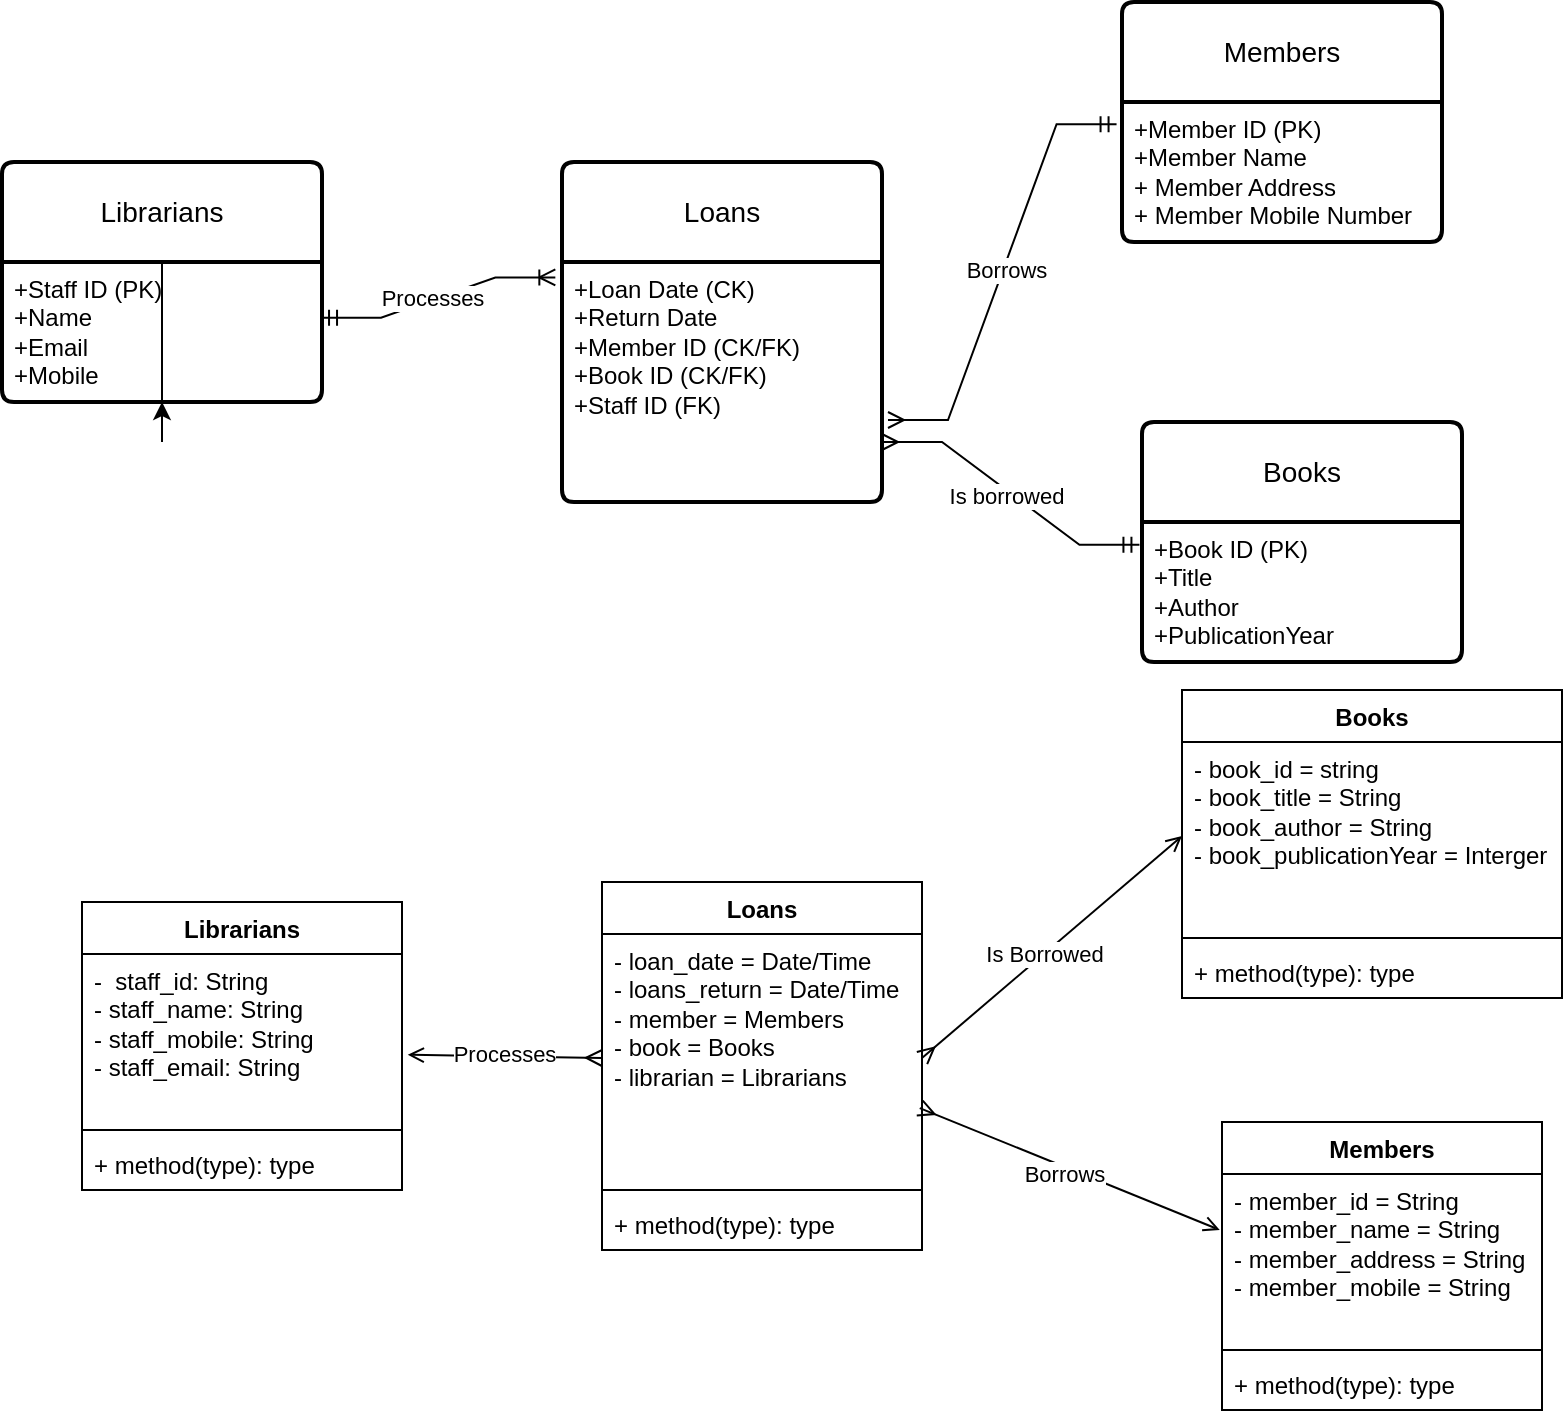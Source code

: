 <mxfile version="24.4.9" type="github">
  <diagram name="Page-1" id="D180ti1s9Xps1HlBHsWy">
    <mxGraphModel dx="955" dy="1644" grid="1" gridSize="10" guides="1" tooltips="1" connect="1" arrows="1" fold="1" page="1" pageScale="1" pageWidth="827" pageHeight="1169" math="0" shadow="0">
      <root>
        <mxCell id="0" />
        <mxCell id="1" parent="0" />
        <mxCell id="PecMlrZXPsWRhKTykcNn-11" style="edgeStyle=orthogonalEdgeStyle;rounded=0;orthogonalLoop=1;jettySize=auto;html=1;" edge="1" parent="1" source="PecMlrZXPsWRhKTykcNn-6" target="PecMlrZXPsWRhKTykcNn-5">
          <mxGeometry relative="1" as="geometry" />
        </mxCell>
        <mxCell id="PecMlrZXPsWRhKTykcNn-1" value="Members" style="swimlane;childLayout=stackLayout;horizontal=1;startSize=50;horizontalStack=0;rounded=1;fontSize=14;fontStyle=0;strokeWidth=2;resizeParent=0;resizeLast=1;shadow=0;dashed=0;align=center;arcSize=4;whiteSpace=wrap;html=1;" vertex="1" parent="1">
          <mxGeometry x="570" width="160" height="120" as="geometry" />
        </mxCell>
        <mxCell id="PecMlrZXPsWRhKTykcNn-2" value="+Member ID (PK)&lt;br&gt;+Member Name&lt;br&gt;+ Member Address&lt;div&gt;+ Member Mobile Number&lt;/div&gt;" style="align=left;strokeColor=none;fillColor=none;spacingLeft=4;fontSize=12;verticalAlign=top;resizable=0;rotatable=0;part=1;html=1;" vertex="1" parent="PecMlrZXPsWRhKTykcNn-1">
          <mxGeometry y="50" width="160" height="70" as="geometry" />
        </mxCell>
        <mxCell id="PecMlrZXPsWRhKTykcNn-3" value="Books" style="swimlane;childLayout=stackLayout;horizontal=1;startSize=50;horizontalStack=0;rounded=1;fontSize=14;fontStyle=0;strokeWidth=2;resizeParent=0;resizeLast=1;shadow=0;dashed=0;align=center;arcSize=4;whiteSpace=wrap;html=1;" vertex="1" parent="1">
          <mxGeometry x="580" y="210" width="160" height="120" as="geometry" />
        </mxCell>
        <mxCell id="PecMlrZXPsWRhKTykcNn-4" value="+Book ID (PK)&lt;br&gt;+Title&lt;br&gt;+Author&lt;div&gt;+PublicationYear&lt;/div&gt;" style="align=left;strokeColor=none;fillColor=none;spacingLeft=4;fontSize=12;verticalAlign=top;resizable=0;rotatable=0;part=1;html=1;" vertex="1" parent="PecMlrZXPsWRhKTykcNn-3">
          <mxGeometry y="50" width="160" height="70" as="geometry" />
        </mxCell>
        <mxCell id="PecMlrZXPsWRhKTykcNn-5" value="Librarians" style="swimlane;childLayout=stackLayout;horizontal=1;startSize=50;horizontalStack=0;rounded=1;fontSize=14;fontStyle=0;strokeWidth=2;resizeParent=0;resizeLast=1;shadow=0;dashed=0;align=center;arcSize=4;whiteSpace=wrap;html=1;" vertex="1" parent="1">
          <mxGeometry x="10" y="80" width="160" height="120" as="geometry" />
        </mxCell>
        <mxCell id="PecMlrZXPsWRhKTykcNn-6" value="+Staff ID (PK)&lt;div&gt;+Name&lt;/div&gt;&lt;div&gt;+Email&lt;/div&gt;&lt;div&gt;+Mobile&lt;/div&gt;" style="align=left;strokeColor=none;fillColor=none;spacingLeft=4;fontSize=12;verticalAlign=top;resizable=0;rotatable=0;part=1;html=1;" vertex="1" parent="PecMlrZXPsWRhKTykcNn-5">
          <mxGeometry y="50" width="160" height="70" as="geometry" />
        </mxCell>
        <mxCell id="PecMlrZXPsWRhKTykcNn-8" value="Loans" style="swimlane;childLayout=stackLayout;horizontal=1;startSize=50;horizontalStack=0;rounded=1;fontSize=14;fontStyle=0;strokeWidth=2;resizeParent=0;resizeLast=1;shadow=0;dashed=0;align=center;arcSize=4;whiteSpace=wrap;html=1;perimeterSpacing=3;" vertex="1" parent="1">
          <mxGeometry x="290" y="80" width="160" height="170" as="geometry" />
        </mxCell>
        <mxCell id="PecMlrZXPsWRhKTykcNn-9" value="&lt;div style=&quot;&quot;&gt;&lt;font style=&quot;font-size: 12px;&quot;&gt;+Loan Date (CK)&lt;/font&gt;&lt;div style=&quot;&quot;&gt;&lt;font style=&quot;font-size: 12px;&quot;&gt;+Return Date&lt;/font&gt;&lt;/div&gt;&lt;div style=&quot;&quot;&gt;&lt;div&gt;&lt;font style=&quot;font-size: 12px;&quot;&gt;+Member ID (CK/FK)&lt;/font&gt;&lt;/div&gt;&lt;/div&gt;&lt;div style=&quot;&quot;&gt;&lt;div&gt;&lt;font style=&quot;font-size: 12px;&quot;&gt;+Book ID (CK/FK)&lt;/font&gt;&lt;/div&gt;&lt;/div&gt;&lt;div style=&quot;&quot;&gt;&lt;font style=&quot;font-size: 12px;&quot;&gt;+Staff ID (FK)&lt;/font&gt;&lt;/div&gt;&lt;div style=&quot;&quot;&gt;&lt;font style=&quot;font-size: 12px;&quot;&gt;&lt;br&gt;&lt;/font&gt;&lt;/div&gt;&lt;div style=&quot;font-size: 11px;&quot;&gt;&lt;br&gt;&lt;/div&gt;&lt;/div&gt;" style="align=left;strokeColor=none;fillColor=none;spacingLeft=4;fontSize=12;verticalAlign=top;resizable=0;rotatable=0;part=1;html=1;" vertex="1" parent="PecMlrZXPsWRhKTykcNn-8">
          <mxGeometry y="50" width="160" height="120" as="geometry" />
        </mxCell>
        <mxCell id="PecMlrZXPsWRhKTykcNn-10" value="" style="edgeStyle=entityRelationEdgeStyle;fontSize=12;html=1;endArrow=ERmandOne;startArrow=ERmany;rounded=0;entryX=-0.017;entryY=0.159;entryDx=0;entryDy=0;entryPerimeter=0;exitX=1;exitY=0.75;exitDx=0;exitDy=0;startFill=0;" edge="1" parent="1" source="PecMlrZXPsWRhKTykcNn-8" target="PecMlrZXPsWRhKTykcNn-2">
          <mxGeometry width="100" height="100" relative="1" as="geometry">
            <mxPoint x="360" y="200" as="sourcePoint" />
            <mxPoint x="460" y="100" as="targetPoint" />
            <Array as="points">
              <mxPoint x="530" y="130" />
              <mxPoint x="440" y="140" />
              <mxPoint x="430" y="150" />
            </Array>
          </mxGeometry>
        </mxCell>
        <mxCell id="PecMlrZXPsWRhKTykcNn-14" value="Borrows" style="edgeLabel;html=1;align=center;verticalAlign=middle;resizable=0;points=[];" vertex="1" connectable="0" parent="PecMlrZXPsWRhKTykcNn-10">
          <mxGeometry x="0.015" y="-1" relative="1" as="geometry">
            <mxPoint as="offset" />
          </mxGeometry>
        </mxCell>
        <mxCell id="PecMlrZXPsWRhKTykcNn-13" value="" style="edgeStyle=entityRelationEdgeStyle;fontSize=12;html=1;endArrow=ERmandOne;rounded=0;entryX=-0.008;entryY=0.163;entryDx=0;entryDy=0;entryPerimeter=0;exitX=1;exitY=0.75;exitDx=0;exitDy=0;endFill=0;startArrow=ERmany;startFill=0;" edge="1" parent="1" source="PecMlrZXPsWRhKTykcNn-9" target="PecMlrZXPsWRhKTykcNn-4">
          <mxGeometry width="100" height="100" relative="1" as="geometry">
            <mxPoint x="470" y="200" as="sourcePoint" />
            <mxPoint x="460" y="100" as="targetPoint" />
            <Array as="points">
              <mxPoint x="420" y="190" />
            </Array>
          </mxGeometry>
        </mxCell>
        <mxCell id="PecMlrZXPsWRhKTykcNn-15" value="Is borrowed" style="edgeLabel;html=1;align=center;verticalAlign=middle;resizable=0;points=[];" vertex="1" connectable="0" parent="PecMlrZXPsWRhKTykcNn-13">
          <mxGeometry x="-0.018" y="-2" relative="1" as="geometry">
            <mxPoint as="offset" />
          </mxGeometry>
        </mxCell>
        <mxCell id="PecMlrZXPsWRhKTykcNn-19" value="" style="edgeStyle=entityRelationEdgeStyle;fontSize=12;html=1;endArrow=ERoneToMany;rounded=0;exitX=0.997;exitY=0.398;exitDx=0;exitDy=0;exitPerimeter=0;entryX=-0.002;entryY=0.345;entryDx=0;entryDy=0;entryPerimeter=0;startArrow=ERmandOne;startFill=0;" edge="1" parent="1" source="PecMlrZXPsWRhKTykcNn-6" target="PecMlrZXPsWRhKTykcNn-8">
          <mxGeometry width="100" height="100" relative="1" as="geometry">
            <mxPoint x="200" y="230" as="sourcePoint" />
            <mxPoint x="280" y="130" as="targetPoint" />
          </mxGeometry>
        </mxCell>
        <mxCell id="PecMlrZXPsWRhKTykcNn-20" value="Processes" style="edgeLabel;html=1;align=center;verticalAlign=middle;resizable=0;points=[];" vertex="1" connectable="0" parent="PecMlrZXPsWRhKTykcNn-19">
          <mxGeometry x="-0.048" y="1" relative="1" as="geometry">
            <mxPoint as="offset" />
          </mxGeometry>
        </mxCell>
        <mxCell id="PecMlrZXPsWRhKTykcNn-24" value="Members" style="swimlane;fontStyle=1;align=center;verticalAlign=top;childLayout=stackLayout;horizontal=1;startSize=26;horizontalStack=0;resizeParent=1;resizeParentMax=0;resizeLast=0;collapsible=1;marginBottom=0;whiteSpace=wrap;html=1;" vertex="1" parent="1">
          <mxGeometry x="620" y="560" width="160" height="144" as="geometry" />
        </mxCell>
        <mxCell id="PecMlrZXPsWRhKTykcNn-25" value="&lt;div&gt;- member_id = String&lt;/div&gt;&lt;div&gt;- member_name = String&lt;/div&gt;&lt;div&gt;- member_address = String&lt;/div&gt;&lt;div&gt;- member_mobile = String&lt;/div&gt;&lt;div&gt;&lt;br&gt;&lt;/div&gt;&lt;div&gt;&lt;br&gt;&lt;/div&gt;" style="text;strokeColor=none;fillColor=none;align=left;verticalAlign=top;spacingLeft=4;spacingRight=4;overflow=hidden;rotatable=0;points=[[0,0.5],[1,0.5]];portConstraint=eastwest;whiteSpace=wrap;html=1;" vertex="1" parent="PecMlrZXPsWRhKTykcNn-24">
          <mxGeometry y="26" width="160" height="84" as="geometry" />
        </mxCell>
        <mxCell id="PecMlrZXPsWRhKTykcNn-26" value="" style="line;strokeWidth=1;fillColor=none;align=left;verticalAlign=middle;spacingTop=-1;spacingLeft=3;spacingRight=3;rotatable=0;labelPosition=right;points=[];portConstraint=eastwest;strokeColor=inherit;" vertex="1" parent="PecMlrZXPsWRhKTykcNn-24">
          <mxGeometry y="110" width="160" height="8" as="geometry" />
        </mxCell>
        <mxCell id="PecMlrZXPsWRhKTykcNn-27" value="+ method(type): type" style="text;strokeColor=none;fillColor=none;align=left;verticalAlign=top;spacingLeft=4;spacingRight=4;overflow=hidden;rotatable=0;points=[[0,0.5],[1,0.5]];portConstraint=eastwest;whiteSpace=wrap;html=1;" vertex="1" parent="PecMlrZXPsWRhKTykcNn-24">
          <mxGeometry y="118" width="160" height="26" as="geometry" />
        </mxCell>
        <mxCell id="PecMlrZXPsWRhKTykcNn-28" value="Librarians" style="swimlane;fontStyle=1;align=center;verticalAlign=top;childLayout=stackLayout;horizontal=1;startSize=26;horizontalStack=0;resizeParent=1;resizeParentMax=0;resizeLast=0;collapsible=1;marginBottom=0;whiteSpace=wrap;html=1;" vertex="1" parent="1">
          <mxGeometry x="50" y="450" width="160" height="144" as="geometry" />
        </mxCell>
        <mxCell id="PecMlrZXPsWRhKTykcNn-29" value="-&amp;nbsp; staff_id: String&lt;div&gt;- staff_name: String&lt;/div&gt;&lt;div&gt;- staff_mobile: String&lt;/div&gt;&lt;div&gt;- staff_email: String&lt;/div&gt;" style="text;strokeColor=none;fillColor=none;align=left;verticalAlign=top;spacingLeft=4;spacingRight=4;overflow=hidden;rotatable=0;points=[[0,0.5],[1,0.5]];portConstraint=eastwest;whiteSpace=wrap;html=1;" vertex="1" parent="PecMlrZXPsWRhKTykcNn-28">
          <mxGeometry y="26" width="160" height="84" as="geometry" />
        </mxCell>
        <mxCell id="PecMlrZXPsWRhKTykcNn-30" value="" style="line;strokeWidth=1;fillColor=none;align=left;verticalAlign=middle;spacingTop=-1;spacingLeft=3;spacingRight=3;rotatable=0;labelPosition=right;points=[];portConstraint=eastwest;strokeColor=inherit;" vertex="1" parent="PecMlrZXPsWRhKTykcNn-28">
          <mxGeometry y="110" width="160" height="8" as="geometry" />
        </mxCell>
        <mxCell id="PecMlrZXPsWRhKTykcNn-31" value="+ method(type): type" style="text;strokeColor=none;fillColor=none;align=left;verticalAlign=top;spacingLeft=4;spacingRight=4;overflow=hidden;rotatable=0;points=[[0,0.5],[1,0.5]];portConstraint=eastwest;whiteSpace=wrap;html=1;" vertex="1" parent="PecMlrZXPsWRhKTykcNn-28">
          <mxGeometry y="118" width="160" height="26" as="geometry" />
        </mxCell>
        <mxCell id="PecMlrZXPsWRhKTykcNn-32" value="Loans" style="swimlane;fontStyle=1;align=center;verticalAlign=top;childLayout=stackLayout;horizontal=1;startSize=26;horizontalStack=0;resizeParent=1;resizeParentMax=0;resizeLast=0;collapsible=1;marginBottom=0;whiteSpace=wrap;html=1;" vertex="1" parent="1">
          <mxGeometry x="310" y="440" width="160" height="184" as="geometry" />
        </mxCell>
        <mxCell id="PecMlrZXPsWRhKTykcNn-33" value="- loan_date = Date/Time&lt;div&gt;- loans_return = Date/Time&lt;/div&gt;&lt;div&gt;- member = Members&lt;/div&gt;&lt;div&gt;- book = Books&lt;/div&gt;&lt;div&gt;- librarian = Librarians&lt;/div&gt;" style="text;strokeColor=none;fillColor=none;align=left;verticalAlign=top;spacingLeft=4;spacingRight=4;overflow=hidden;rotatable=0;points=[[0,0.5],[1,0.5]];portConstraint=eastwest;whiteSpace=wrap;html=1;" vertex="1" parent="PecMlrZXPsWRhKTykcNn-32">
          <mxGeometry y="26" width="160" height="124" as="geometry" />
        </mxCell>
        <mxCell id="PecMlrZXPsWRhKTykcNn-34" value="" style="line;strokeWidth=1;fillColor=none;align=left;verticalAlign=middle;spacingTop=-1;spacingLeft=3;spacingRight=3;rotatable=0;labelPosition=right;points=[];portConstraint=eastwest;strokeColor=inherit;" vertex="1" parent="PecMlrZXPsWRhKTykcNn-32">
          <mxGeometry y="150" width="160" height="8" as="geometry" />
        </mxCell>
        <mxCell id="PecMlrZXPsWRhKTykcNn-35" value="+ method(type): type" style="text;strokeColor=none;fillColor=none;align=left;verticalAlign=top;spacingLeft=4;spacingRight=4;overflow=hidden;rotatable=0;points=[[0,0.5],[1,0.5]];portConstraint=eastwest;whiteSpace=wrap;html=1;" vertex="1" parent="PecMlrZXPsWRhKTykcNn-32">
          <mxGeometry y="158" width="160" height="26" as="geometry" />
        </mxCell>
        <mxCell id="PecMlrZXPsWRhKTykcNn-36" value="Books" style="swimlane;fontStyle=1;align=center;verticalAlign=top;childLayout=stackLayout;horizontal=1;startSize=26;horizontalStack=0;resizeParent=1;resizeParentMax=0;resizeLast=0;collapsible=1;marginBottom=0;whiteSpace=wrap;html=1;" vertex="1" parent="1">
          <mxGeometry x="600" y="344" width="190" height="154" as="geometry" />
        </mxCell>
        <mxCell id="PecMlrZXPsWRhKTykcNn-37" value="- book_id = string&lt;div&gt;- book_title = String&lt;/div&gt;&lt;div&gt;- book_author = String&lt;/div&gt;&lt;div&gt;- book_publicationYear = Interger&lt;/div&gt;" style="text;strokeColor=none;fillColor=none;align=left;verticalAlign=top;spacingLeft=4;spacingRight=4;overflow=hidden;rotatable=0;points=[[0,0.5],[1,0.5]];portConstraint=eastwest;whiteSpace=wrap;html=1;" vertex="1" parent="PecMlrZXPsWRhKTykcNn-36">
          <mxGeometry y="26" width="190" height="94" as="geometry" />
        </mxCell>
        <mxCell id="PecMlrZXPsWRhKTykcNn-38" value="" style="line;strokeWidth=1;fillColor=none;align=left;verticalAlign=middle;spacingTop=-1;spacingLeft=3;spacingRight=3;rotatable=0;labelPosition=right;points=[];portConstraint=eastwest;strokeColor=inherit;" vertex="1" parent="PecMlrZXPsWRhKTykcNn-36">
          <mxGeometry y="120" width="190" height="8" as="geometry" />
        </mxCell>
        <mxCell id="PecMlrZXPsWRhKTykcNn-39" value="+ method(type): type" style="text;strokeColor=none;fillColor=none;align=left;verticalAlign=top;spacingLeft=4;spacingRight=4;overflow=hidden;rotatable=0;points=[[0,0.5],[1,0.5]];portConstraint=eastwest;whiteSpace=wrap;html=1;" vertex="1" parent="PecMlrZXPsWRhKTykcNn-36">
          <mxGeometry y="128" width="190" height="26" as="geometry" />
        </mxCell>
        <mxCell id="PecMlrZXPsWRhKTykcNn-40" value="" style="endArrow=ERmany;endFill=0;html=1;rounded=0;exitX=0;exitY=0.5;exitDx=0;exitDy=0;entryX=1;entryY=0.5;entryDx=0;entryDy=0;startArrow=open;startFill=0;" edge="1" parent="1" source="PecMlrZXPsWRhKTykcNn-37" target="PecMlrZXPsWRhKTykcNn-33">
          <mxGeometry width="160" relative="1" as="geometry">
            <mxPoint x="300" y="560" as="sourcePoint" />
            <mxPoint x="460" y="560" as="targetPoint" />
          </mxGeometry>
        </mxCell>
        <mxCell id="PecMlrZXPsWRhKTykcNn-44" value="Is Borrowed" style="edgeLabel;html=1;align=center;verticalAlign=middle;resizable=0;points=[];" vertex="1" connectable="0" parent="PecMlrZXPsWRhKTykcNn-40">
          <mxGeometry x="0.065" relative="1" as="geometry">
            <mxPoint as="offset" />
          </mxGeometry>
        </mxCell>
        <mxCell id="PecMlrZXPsWRhKTykcNn-41" value="" style="endArrow=ERmany;endFill=0;html=1;rounded=0;entryX=0.993;entryY=0.702;entryDx=0;entryDy=0;startArrow=open;startFill=0;entryPerimeter=0;exitX=-0.007;exitY=0.333;exitDx=0;exitDy=0;exitPerimeter=0;" edge="1" parent="1" source="PecMlrZXPsWRhKTykcNn-25" target="PecMlrZXPsWRhKTykcNn-33">
          <mxGeometry width="160" relative="1" as="geometry">
            <mxPoint x="610" y="600" as="sourcePoint" />
            <mxPoint x="510" y="538" as="targetPoint" />
          </mxGeometry>
        </mxCell>
        <mxCell id="PecMlrZXPsWRhKTykcNn-45" value="Borrows" style="edgeLabel;html=1;align=center;verticalAlign=middle;resizable=0;points=[];" vertex="1" connectable="0" parent="PecMlrZXPsWRhKTykcNn-41">
          <mxGeometry x="0.032" y="3" relative="1" as="geometry">
            <mxPoint as="offset" />
          </mxGeometry>
        </mxCell>
        <mxCell id="PecMlrZXPsWRhKTykcNn-42" value="" style="endArrow=ERmany;endFill=0;html=1;rounded=0;entryX=0;entryY=0.5;entryDx=0;entryDy=0;startArrow=open;startFill=0;exitX=1.018;exitY=0.6;exitDx=0;exitDy=0;exitPerimeter=0;" edge="1" parent="1" source="PecMlrZXPsWRhKTykcNn-29" target="PecMlrZXPsWRhKTykcNn-33">
          <mxGeometry width="160" relative="1" as="geometry">
            <mxPoint x="370" y="591" as="sourcePoint" />
            <mxPoint x="250" y="540" as="targetPoint" />
          </mxGeometry>
        </mxCell>
        <mxCell id="PecMlrZXPsWRhKTykcNn-43" value="Processes" style="edgeLabel;html=1;align=center;verticalAlign=middle;resizable=0;points=[];" vertex="1" connectable="0" parent="PecMlrZXPsWRhKTykcNn-42">
          <mxGeometry x="-0.022" y="1" relative="1" as="geometry">
            <mxPoint as="offset" />
          </mxGeometry>
        </mxCell>
      </root>
    </mxGraphModel>
  </diagram>
</mxfile>
